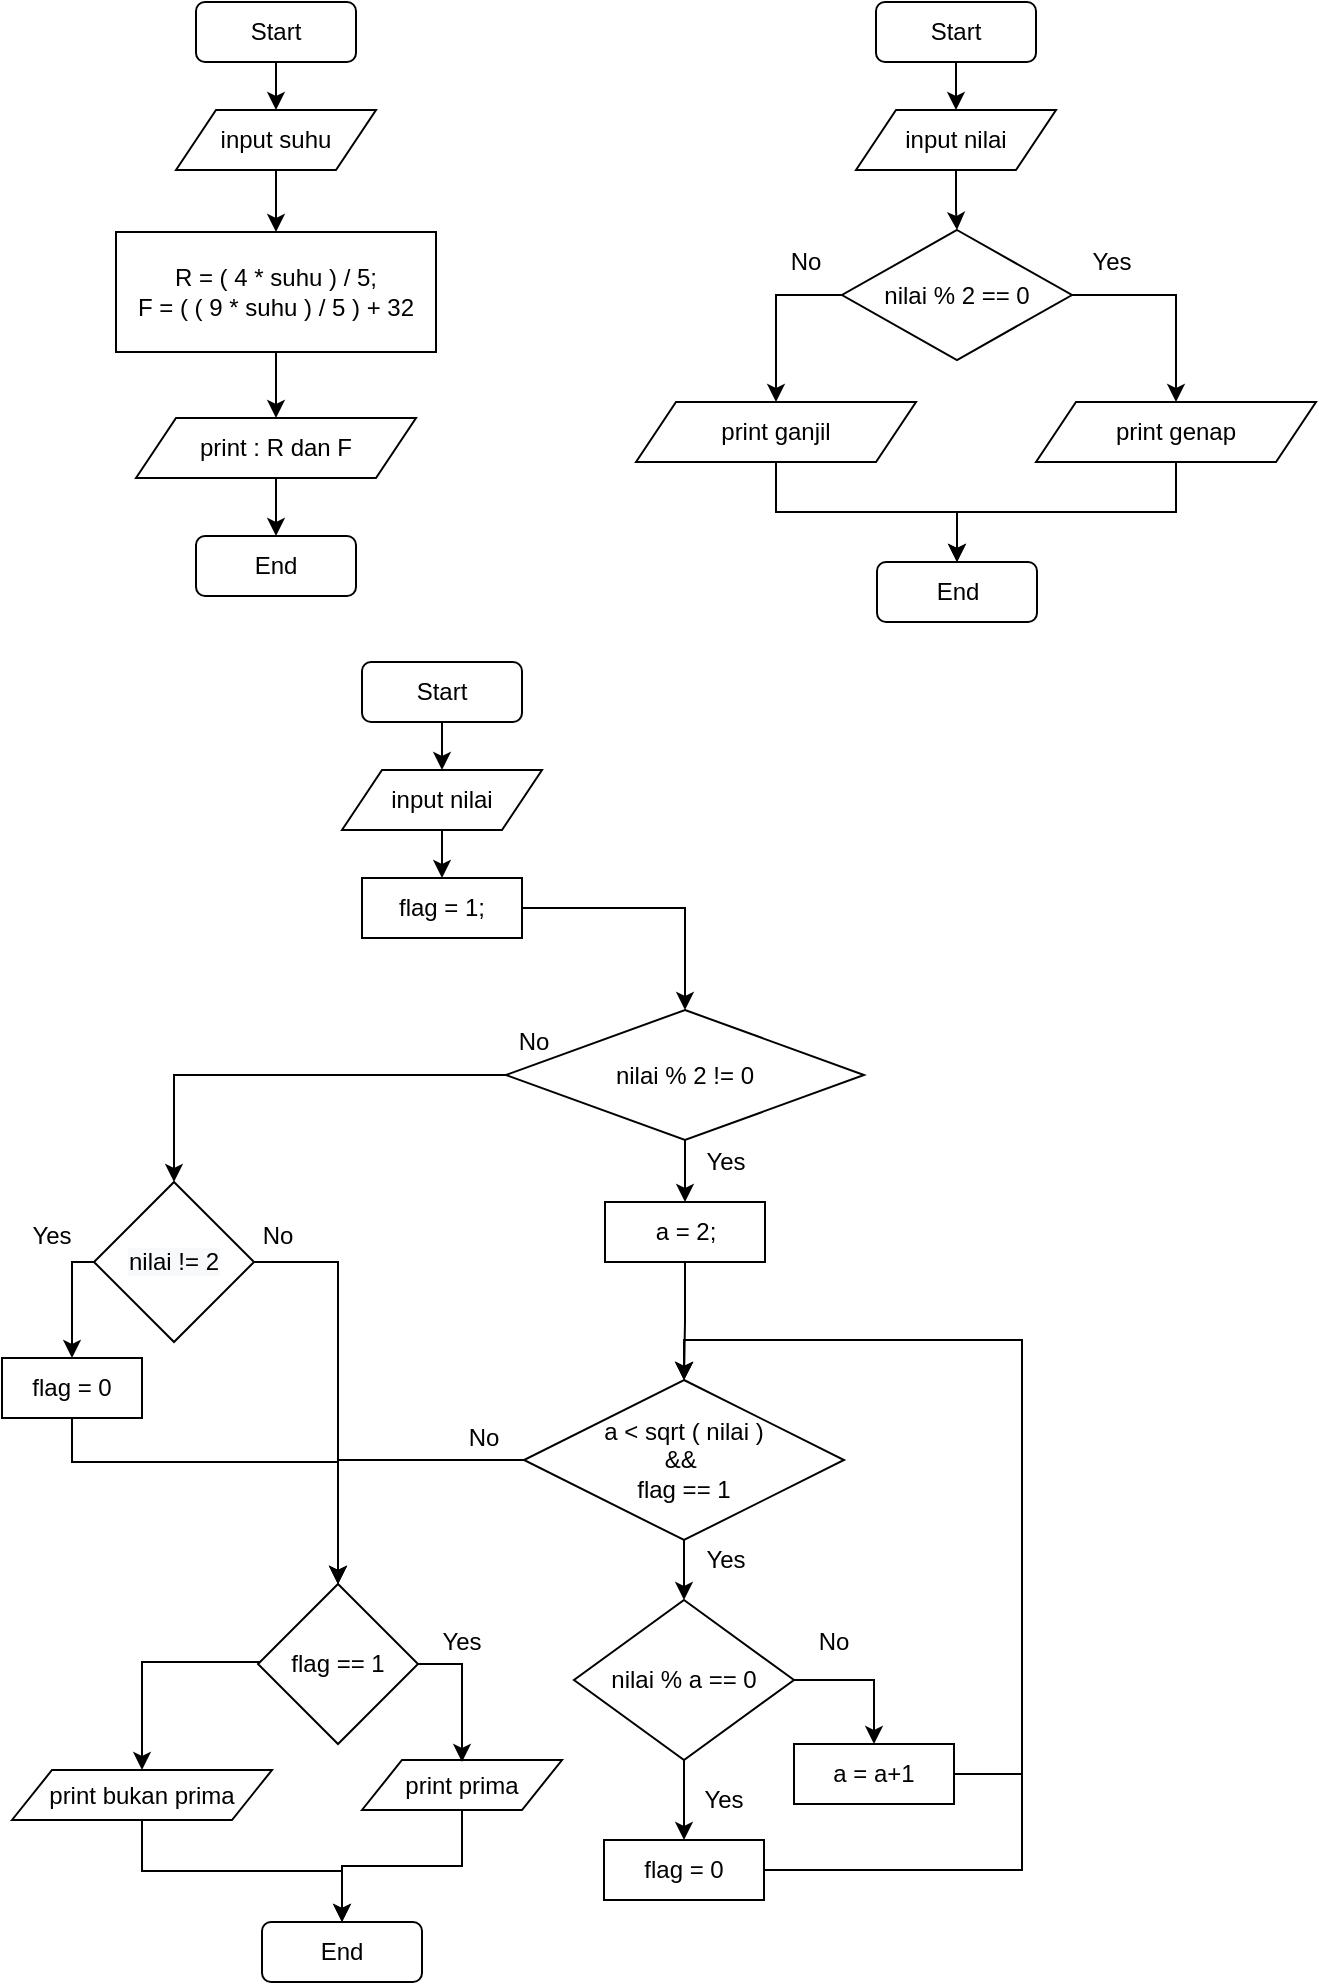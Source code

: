 <mxfile type="device" version="13.5.9"><diagram id="fEl5Ji9NnOsMwzPxwpI4" name="Page-1"><mxGraphModel grid="1" dx="868" dy="480" gridSize="10" guides="1" tooltips="1" connect="1" arrows="1" fold="1" page="1" pageScale="1" pageWidth="850" pageHeight="1100" math="0" shadow="0"><root><mxCell id="0"/><mxCell id="1" parent="0"/><mxCell id="oVxuJ3jtW49xABmfeAW8-8" parent="1" style="edgeStyle=orthogonalEdgeStyle;rounded=0;orthogonalLoop=1;jettySize=auto;html=1;entryX=0.5;entryY=0;entryDx=0;entryDy=0;" edge="1" source="oVxuJ3jtW49xABmfeAW8-1" target="oVxuJ3jtW49xABmfeAW8-3"><mxGeometry as="geometry" relative="1"/></mxCell><mxCell id="oVxuJ3jtW49xABmfeAW8-1" value="Start" parent="1" style="rounded=1;whiteSpace=wrap;html=1;" vertex="1"><mxGeometry as="geometry" x="120" y="10" width="80" height="30"/></mxCell><mxCell id="oVxuJ3jtW49xABmfeAW8-2" value="End" parent="1" style="rounded=1;whiteSpace=wrap;html=1;" vertex="1"><mxGeometry as="geometry" x="120" y="277" width="80" height="30"/></mxCell><mxCell id="oVxuJ3jtW49xABmfeAW8-9" parent="1" style="edgeStyle=orthogonalEdgeStyle;rounded=0;orthogonalLoop=1;jettySize=auto;html=1;entryX=0.5;entryY=0;entryDx=0;entryDy=0;" edge="1" source="oVxuJ3jtW49xABmfeAW8-3" target="oVxuJ3jtW49xABmfeAW8-5"><mxGeometry as="geometry" relative="1"/></mxCell><mxCell id="oVxuJ3jtW49xABmfeAW8-3" value="input suhu" parent="1" style="shape=parallelogram;perimeter=parallelogramPerimeter;whiteSpace=wrap;html=1;fixedSize=1;" vertex="1"><mxGeometry as="geometry" x="110" y="64" width="100" height="30"/></mxCell><mxCell id="oVxuJ3jtW49xABmfeAW8-10" parent="1" style="edgeStyle=orthogonalEdgeStyle;rounded=0;orthogonalLoop=1;jettySize=auto;html=1;entryX=0.5;entryY=0;entryDx=0;entryDy=0;" edge="1" source="oVxuJ3jtW49xABmfeAW8-5" target="oVxuJ3jtW49xABmfeAW8-6"><mxGeometry as="geometry" relative="1"/></mxCell><mxCell id="oVxuJ3jtW49xABmfeAW8-5" value="R = ( 4 * suhu ) / 5;&lt;br&gt;F = ( ( 9 * suhu ) / 5 ) + 32" parent="1" style="rounded=0;whiteSpace=wrap;html=1;" vertex="1"><mxGeometry as="geometry" x="80" y="125" width="160" height="60"/></mxCell><mxCell id="oVxuJ3jtW49xABmfeAW8-11" parent="1" style="edgeStyle=orthogonalEdgeStyle;rounded=0;orthogonalLoop=1;jettySize=auto;html=1;entryX=0.5;entryY=0;entryDx=0;entryDy=0;" edge="1" source="oVxuJ3jtW49xABmfeAW8-6" target="oVxuJ3jtW49xABmfeAW8-2"><mxGeometry as="geometry" relative="1"/></mxCell><mxCell id="oVxuJ3jtW49xABmfeAW8-6" value="print : R dan F" parent="1" style="shape=parallelogram;perimeter=parallelogramPerimeter;whiteSpace=wrap;html=1;fixedSize=1;" vertex="1"><mxGeometry as="geometry" x="90" y="218" width="140" height="30"/></mxCell><mxCell id="oVxuJ3jtW49xABmfeAW8-12" parent="1" style="edgeStyle=orthogonalEdgeStyle;rounded=0;orthogonalLoop=1;jettySize=auto;html=1;entryX=0.5;entryY=0;entryDx=0;entryDy=0;" edge="1" source="oVxuJ3jtW49xABmfeAW8-13" target="oVxuJ3jtW49xABmfeAW8-16"><mxGeometry as="geometry" relative="1"/></mxCell><mxCell id="oVxuJ3jtW49xABmfeAW8-13" value="Start" parent="1" style="rounded=1;whiteSpace=wrap;html=1;" vertex="1"><mxGeometry as="geometry" x="460" y="10" width="80" height="30"/></mxCell><mxCell id="oVxuJ3jtW49xABmfeAW8-14" value="End" parent="1" style="rounded=1;whiteSpace=wrap;html=1;" vertex="1"><mxGeometry as="geometry" x="460.5" y="290" width="80" height="30"/></mxCell><mxCell id="oVxuJ3jtW49xABmfeAW8-25" parent="1" style="edgeStyle=orthogonalEdgeStyle;rounded=0;orthogonalLoop=1;jettySize=auto;html=1;entryX=0.5;entryY=0;entryDx=0;entryDy=0;" edge="1" source="oVxuJ3jtW49xABmfeAW8-16" target="oVxuJ3jtW49xABmfeAW8-21"><mxGeometry as="geometry" relative="1"/></mxCell><mxCell id="oVxuJ3jtW49xABmfeAW8-16" value="input nilai" parent="1" style="shape=parallelogram;perimeter=parallelogramPerimeter;whiteSpace=wrap;html=1;fixedSize=1;" vertex="1"><mxGeometry as="geometry" x="450" y="64" width="100" height="30"/></mxCell><mxCell id="oVxuJ3jtW49xABmfeAW8-29" parent="1" style="edgeStyle=orthogonalEdgeStyle;rounded=0;orthogonalLoop=1;jettySize=auto;html=1;entryX=0.5;entryY=0;entryDx=0;entryDy=0;" edge="1" source="oVxuJ3jtW49xABmfeAW8-20" target="oVxuJ3jtW49xABmfeAW8-14"><mxGeometry as="geometry" relative="1"/></mxCell><mxCell id="oVxuJ3jtW49xABmfeAW8-20" value="print ganjil" parent="1" style="shape=parallelogram;perimeter=parallelogramPerimeter;whiteSpace=wrap;html=1;fixedSize=1;" vertex="1"><mxGeometry as="geometry" x="340" y="210" width="140" height="30"/></mxCell><mxCell id="oVxuJ3jtW49xABmfeAW8-27" parent="1" style="edgeStyle=orthogonalEdgeStyle;rounded=0;orthogonalLoop=1;jettySize=auto;html=1;entryX=0.5;entryY=0;entryDx=0;entryDy=0;" edge="1" source="oVxuJ3jtW49xABmfeAW8-21" target="oVxuJ3jtW49xABmfeAW8-24"><mxGeometry as="geometry" relative="1"><Array as="points"><mxPoint x="610" y="157"/></Array></mxGeometry></mxCell><mxCell id="oVxuJ3jtW49xABmfeAW8-28" parent="1" style="edgeStyle=orthogonalEdgeStyle;rounded=0;orthogonalLoop=1;jettySize=auto;html=1;" edge="1" source="oVxuJ3jtW49xABmfeAW8-21" target="oVxuJ3jtW49xABmfeAW8-20"><mxGeometry as="geometry" relative="1"><Array as="points"><mxPoint x="410" y="157"/></Array></mxGeometry></mxCell><mxCell id="oVxuJ3jtW49xABmfeAW8-21" value="nilai % 2 == 0" parent="1" style="rhombus;whiteSpace=wrap;html=1;" vertex="1"><mxGeometry as="geometry" x="443" y="124" width="115" height="65"/></mxCell><mxCell id="oVxuJ3jtW49xABmfeAW8-30" parent="1" style="edgeStyle=orthogonalEdgeStyle;rounded=0;orthogonalLoop=1;jettySize=auto;html=1;entryX=0.5;entryY=0;entryDx=0;entryDy=0;" edge="1" source="oVxuJ3jtW49xABmfeAW8-24" target="oVxuJ3jtW49xABmfeAW8-14"><mxGeometry as="geometry" relative="1"/></mxCell><mxCell id="oVxuJ3jtW49xABmfeAW8-24" value="print genap" parent="1" style="shape=parallelogram;perimeter=parallelogramPerimeter;whiteSpace=wrap;html=1;fixedSize=1;" vertex="1"><mxGeometry as="geometry" x="540" y="210" width="140" height="30"/></mxCell><mxCell id="oVxuJ3jtW49xABmfeAW8-31" value="Yes" parent="1" style="text;html=1;strokeColor=none;fillColor=none;align=center;verticalAlign=middle;whiteSpace=wrap;rounded=0;" vertex="1"><mxGeometry as="geometry" x="558" y="130" width="40" height="20"/></mxCell><mxCell id="oVxuJ3jtW49xABmfeAW8-32" value="No" parent="1" style="text;html=1;strokeColor=none;fillColor=none;align=center;verticalAlign=middle;whiteSpace=wrap;rounded=0;" vertex="1"><mxGeometry as="geometry" x="405" y="130" width="40" height="20"/></mxCell><mxCell id="oVxuJ3jtW49xABmfeAW8-33" parent="1" style="edgeStyle=orthogonalEdgeStyle;rounded=0;orthogonalLoop=1;jettySize=auto;html=1;entryX=0.5;entryY=0;entryDx=0;entryDy=0;" edge="1" source="oVxuJ3jtW49xABmfeAW8-34" target="oVxuJ3jtW49xABmfeAW8-37"><mxGeometry as="geometry" relative="1"/></mxCell><mxCell id="oVxuJ3jtW49xABmfeAW8-34" value="Start" parent="1" style="rounded=1;whiteSpace=wrap;html=1;" vertex="1"><mxGeometry as="geometry" x="203" y="340" width="80" height="30"/></mxCell><mxCell id="oVxuJ3jtW49xABmfeAW8-35" value="End" parent="1" style="rounded=1;whiteSpace=wrap;html=1;" vertex="1"><mxGeometry as="geometry" x="153" y="970" width="80" height="30"/></mxCell><mxCell id="oVxuJ3jtW49xABmfeAW8-89" parent="1" style="edgeStyle=orthogonalEdgeStyle;rounded=0;orthogonalLoop=1;jettySize=auto;html=1;" edge="1" source="oVxuJ3jtW49xABmfeAW8-37" target="oVxuJ3jtW49xABmfeAW8-88"><mxGeometry as="geometry" relative="1"/></mxCell><mxCell id="oVxuJ3jtW49xABmfeAW8-37" value="input nilai" parent="1" style="shape=parallelogram;perimeter=parallelogramPerimeter;whiteSpace=wrap;html=1;fixedSize=1;" vertex="1"><mxGeometry as="geometry" x="193" y="394" width="100" height="30"/></mxCell><mxCell id="oVxuJ3jtW49xABmfeAW8-52" parent="1" style="edgeStyle=orthogonalEdgeStyle;rounded=0;orthogonalLoop=1;jettySize=auto;html=1;entryX=0.5;entryY=0;entryDx=0;entryDy=0;" edge="1" source="oVxuJ3jtW49xABmfeAW8-42" target="oVxuJ3jtW49xABmfeAW8-47"><mxGeometry as="geometry" relative="1"/></mxCell><mxCell id="oVxuJ3jtW49xABmfeAW8-54" parent="1" style="edgeStyle=orthogonalEdgeStyle;rounded=0;orthogonalLoop=1;jettySize=auto;html=1;entryX=0.5;entryY=0;entryDx=0;entryDy=0;" edge="1" source="oVxuJ3jtW49xABmfeAW8-42" target="oVxuJ3jtW49xABmfeAW8-53"><mxGeometry as="geometry" relative="1"/></mxCell><mxCell id="oVxuJ3jtW49xABmfeAW8-42" value="nilai % 2 != 0" parent="1" style="rhombus;whiteSpace=wrap;html=1;" vertex="1"><mxGeometry as="geometry" x="275" y="514" width="179" height="65"/></mxCell><mxCell id="oVxuJ3jtW49xABmfeAW8-45" value="Yes" parent="1" style="text;html=1;strokeColor=none;fillColor=none;align=center;verticalAlign=middle;whiteSpace=wrap;rounded=0;" vertex="1"><mxGeometry as="geometry" x="28" y="617" width="40" height="20"/></mxCell><mxCell id="oVxuJ3jtW49xABmfeAW8-46" value="No" parent="1" style="text;html=1;strokeColor=none;fillColor=none;align=center;verticalAlign=middle;whiteSpace=wrap;rounded=0;" vertex="1"><mxGeometry as="geometry" x="269" y="520" width="40" height="20"/></mxCell><mxCell id="oVxuJ3jtW49xABmfeAW8-72" parent="1" style="edgeStyle=orthogonalEdgeStyle;rounded=0;orthogonalLoop=1;jettySize=auto;html=1;entryX=0.5;entryY=0;entryDx=0;entryDy=0;" edge="1" source="oVxuJ3jtW49xABmfeAW8-47" target="oVxuJ3jtW49xABmfeAW8-74"><mxGeometry as="geometry" relative="1"><mxPoint as="targetPoint" x="168" y="688"/><Array as="points"><mxPoint x="191" y="640"/></Array></mxGeometry></mxCell><mxCell id="oVxuJ3jtW49xABmfeAW8-73" parent="1" style="edgeStyle=orthogonalEdgeStyle;rounded=0;orthogonalLoop=1;jettySize=auto;html=1;" edge="1" source="oVxuJ3jtW49xABmfeAW8-47" target="oVxuJ3jtW49xABmfeAW8-70"><mxGeometry as="geometry" relative="1"><Array as="points"><mxPoint x="58" y="640"/></Array></mxGeometry></mxCell><mxCell id="oVxuJ3jtW49xABmfeAW8-47" value="&lt;span style=&quot;font: 12px / 1.2 &amp;#34;helvetica&amp;#34; ; text-align: center ; color: rgb(0 , 0 , 0) ; text-transform: none ; text-indent: 0px ; letter-spacing: normal ; text-decoration: none ; word-spacing: 0px ; display: inline ; float: none ; overflow-wrap: normal ; background-color: rgb(248 , 249 , 250)&quot;&gt;nilai != 2&lt;/span&gt;" parent="1" style="rhombus;whiteSpace=wrap;html=1;" vertex="1"><mxGeometry as="geometry" x="69" y="600" width="80" height="80"/></mxCell><mxCell id="oVxuJ3jtW49xABmfeAW8-83" parent="1" style="edgeStyle=orthogonalEdgeStyle;rounded=0;orthogonalLoop=1;jettySize=auto;html=1;" edge="1" source="oVxuJ3jtW49xABmfeAW8-48" target="oVxuJ3jtW49xABmfeAW8-35"><mxGeometry as="geometry" relative="1"><Array as="points"><mxPoint x="253" y="942"/><mxPoint x="193" y="942"/></Array></mxGeometry></mxCell><mxCell id="oVxuJ3jtW49xABmfeAW8-48" value="print prima" parent="1" style="shape=parallelogram;perimeter=parallelogramPerimeter;whiteSpace=wrap;html=1;fixedSize=1;" vertex="1"><mxGeometry as="geometry" x="203" y="889" width="100" height="25"/></mxCell><mxCell id="oVxuJ3jtW49xABmfeAW8-57" parent="1" style="edgeStyle=orthogonalEdgeStyle;rounded=0;orthogonalLoop=1;jettySize=auto;html=1;" edge="1" source="oVxuJ3jtW49xABmfeAW8-53" target="oVxuJ3jtW49xABmfeAW8-55"><mxGeometry as="geometry" relative="1"/></mxCell><mxCell id="oVxuJ3jtW49xABmfeAW8-53" value="a = 2;" parent="1" style="rounded=0;whiteSpace=wrap;html=1;" vertex="1"><mxGeometry as="geometry" x="324.5" y="610" width="80" height="30"/></mxCell><mxCell id="oVxuJ3jtW49xABmfeAW8-60" parent="1" style="edgeStyle=orthogonalEdgeStyle;rounded=0;orthogonalLoop=1;jettySize=auto;html=1;entryX=0.5;entryY=0;entryDx=0;entryDy=0;" edge="1" source="oVxuJ3jtW49xABmfeAW8-55" target="oVxuJ3jtW49xABmfeAW8-58"><mxGeometry as="geometry" relative="1"/></mxCell><mxCell id="oVxuJ3jtW49xABmfeAW8-75" parent="1" style="edgeStyle=orthogonalEdgeStyle;rounded=0;orthogonalLoop=1;jettySize=auto;html=1;" edge="1" source="oVxuJ3jtW49xABmfeAW8-55" target="oVxuJ3jtW49xABmfeAW8-74"><mxGeometry as="geometry" relative="1"/></mxCell><mxCell id="oVxuJ3jtW49xABmfeAW8-55" value="a &amp;lt; sqrt ( nilai )&lt;br&gt;&amp;amp;&amp;amp;&amp;nbsp;&lt;br&gt;flag == 1" parent="1" style="rhombus;whiteSpace=wrap;html=1;" vertex="1"><mxGeometry as="geometry" x="284" y="699" width="160" height="80"/></mxCell><mxCell id="oVxuJ3jtW49xABmfeAW8-61" parent="1" style="edgeStyle=orthogonalEdgeStyle;rounded=0;orthogonalLoop=1;jettySize=auto;html=1;" edge="1" source="oVxuJ3jtW49xABmfeAW8-58" target="oVxuJ3jtW49xABmfeAW8-59"><mxGeometry as="geometry" relative="1"/></mxCell><mxCell id="oVxuJ3jtW49xABmfeAW8-92" parent="1" style="edgeStyle=orthogonalEdgeStyle;rounded=0;orthogonalLoop=1;jettySize=auto;html=1;" edge="1" source="oVxuJ3jtW49xABmfeAW8-58" target="oVxuJ3jtW49xABmfeAW8-91"><mxGeometry as="geometry" relative="1"><Array as="points"><mxPoint x="459" y="849"/></Array></mxGeometry></mxCell><mxCell id="oVxuJ3jtW49xABmfeAW8-58" value="nilai % a == 0" parent="1" style="rhombus;whiteSpace=wrap;html=1;" vertex="1"><mxGeometry as="geometry" x="309" y="809" width="110" height="80"/></mxCell><mxCell id="oVxuJ3jtW49xABmfeAW8-63" parent="1" style="edgeStyle=orthogonalEdgeStyle;rounded=0;orthogonalLoop=1;jettySize=auto;html=1;entryX=0.5;entryY=0;entryDx=0;entryDy=0;" edge="1" source="oVxuJ3jtW49xABmfeAW8-59" target="oVxuJ3jtW49xABmfeAW8-55"><mxGeometry as="geometry" relative="1"><Array as="points"><mxPoint x="533" y="944"/><mxPoint x="533" y="679"/><mxPoint x="364" y="679"/></Array></mxGeometry></mxCell><mxCell id="oVxuJ3jtW49xABmfeAW8-59" value="flag = 0" parent="1" style="rounded=0;whiteSpace=wrap;html=1;" vertex="1"><mxGeometry as="geometry" x="324" y="929" width="80" height="30"/></mxCell><mxCell id="oVxuJ3jtW49xABmfeAW8-64" value="Yes" parent="1" style="text;html=1;strokeColor=none;fillColor=none;align=center;verticalAlign=middle;whiteSpace=wrap;rounded=0;" vertex="1"><mxGeometry as="geometry" x="364.5" y="580" width="40" height="20"/></mxCell><mxCell id="oVxuJ3jtW49xABmfeAW8-65" value="Yes" parent="1" style="text;html=1;strokeColor=none;fillColor=none;align=center;verticalAlign=middle;whiteSpace=wrap;rounded=0;" vertex="1"><mxGeometry as="geometry" x="364.5" y="779" width="40" height="20"/></mxCell><mxCell id="oVxuJ3jtW49xABmfeAW8-66" value="Yes" parent="1" style="text;html=1;strokeColor=none;fillColor=none;align=center;verticalAlign=middle;whiteSpace=wrap;rounded=0;" vertex="1"><mxGeometry as="geometry" x="364" y="899" width="40" height="20"/></mxCell><mxCell id="oVxuJ3jtW49xABmfeAW8-67" value="No" parent="1" style="text;html=1;strokeColor=none;fillColor=none;align=center;verticalAlign=middle;whiteSpace=wrap;rounded=0;" vertex="1"><mxGeometry as="geometry" x="419" y="820" width="40" height="20"/></mxCell><mxCell id="oVxuJ3jtW49xABmfeAW8-85" parent="1" style="edgeStyle=orthogonalEdgeStyle;rounded=0;orthogonalLoop=1;jettySize=auto;html=1;entryX=0.5;entryY=0;entryDx=0;entryDy=0;" edge="1" source="oVxuJ3jtW49xABmfeAW8-68" target="oVxuJ3jtW49xABmfeAW8-35"><mxGeometry as="geometry" relative="1"/></mxCell><mxCell id="oVxuJ3jtW49xABmfeAW8-68" value="print bukan prima" parent="1" style="shape=parallelogram;perimeter=parallelogramPerimeter;whiteSpace=wrap;html=1;fixedSize=1;" vertex="1"><mxGeometry as="geometry" x="28" y="894" width="130" height="25"/></mxCell><mxCell id="oVxuJ3jtW49xABmfeAW8-79" parent="1" style="edgeStyle=orthogonalEdgeStyle;rounded=0;orthogonalLoop=1;jettySize=auto;html=1;" edge="1" source="oVxuJ3jtW49xABmfeAW8-70" target="oVxuJ3jtW49xABmfeAW8-74"><mxGeometry as="geometry" relative="1"><Array as="points"><mxPoint x="58" y="740"/><mxPoint x="191" y="740"/></Array></mxGeometry></mxCell><mxCell id="oVxuJ3jtW49xABmfeAW8-70" value="flag = 0" parent="1" style="rounded=0;whiteSpace=wrap;html=1;" vertex="1"><mxGeometry as="geometry" x="23" y="688" width="70" height="30"/></mxCell><mxCell id="oVxuJ3jtW49xABmfeAW8-71" value="No" parent="1" style="text;html=1;strokeColor=none;fillColor=none;align=center;verticalAlign=middle;whiteSpace=wrap;rounded=0;" vertex="1"><mxGeometry as="geometry" x="141" y="617" width="40" height="20"/></mxCell><mxCell id="oVxuJ3jtW49xABmfeAW8-80" parent="1" style="edgeStyle=orthogonalEdgeStyle;rounded=0;orthogonalLoop=1;jettySize=auto;html=1;" edge="1" source="oVxuJ3jtW49xABmfeAW8-74"><mxGeometry as="geometry" relative="1"><mxPoint as="targetPoint" x="253" y="890"/><Array as="points"><mxPoint x="253" y="841"/></Array></mxGeometry></mxCell><mxCell id="oVxuJ3jtW49xABmfeAW8-81" parent="1" style="edgeStyle=orthogonalEdgeStyle;rounded=0;orthogonalLoop=1;jettySize=auto;html=1;" edge="1" source="oVxuJ3jtW49xABmfeAW8-74" target="oVxuJ3jtW49xABmfeAW8-68"><mxGeometry as="geometry" relative="1"><Array as="points"><mxPoint x="93" y="840"/></Array></mxGeometry></mxCell><mxCell id="oVxuJ3jtW49xABmfeAW8-74" value="flag == 1" parent="1" style="rhombus;whiteSpace=wrap;html=1;" vertex="1"><mxGeometry as="geometry" x="151" y="801" width="80" height="80"/></mxCell><mxCell id="oVxuJ3jtW49xABmfeAW8-86" value="Yes" parent="1" style="text;html=1;strokeColor=none;fillColor=none;align=center;verticalAlign=middle;whiteSpace=wrap;rounded=0;" vertex="1"><mxGeometry as="geometry" x="233" y="820" width="40" height="20"/></mxCell><mxCell id="oVxuJ3jtW49xABmfeAW8-90" parent="1" style="edgeStyle=orthogonalEdgeStyle;rounded=0;orthogonalLoop=1;jettySize=auto;html=1;entryX=0.5;entryY=0;entryDx=0;entryDy=0;" edge="1" source="oVxuJ3jtW49xABmfeAW8-88" target="oVxuJ3jtW49xABmfeAW8-42"><mxGeometry as="geometry" relative="1"><Array as="points"><mxPoint x="365" y="463"/></Array></mxGeometry></mxCell><mxCell id="oVxuJ3jtW49xABmfeAW8-88" value="flag = 1;" parent="1" style="rounded=0;whiteSpace=wrap;html=1;" vertex="1"><mxGeometry as="geometry" x="203" y="448" width="80" height="30"/></mxCell><mxCell id="oVxuJ3jtW49xABmfeAW8-93" parent="1" style="edgeStyle=orthogonalEdgeStyle;rounded=0;orthogonalLoop=1;jettySize=auto;html=1;entryX=0.5;entryY=0;entryDx=0;entryDy=0;" edge="1" source="oVxuJ3jtW49xABmfeAW8-91" target="oVxuJ3jtW49xABmfeAW8-55"><mxGeometry as="geometry" relative="1"><Array as="points"><mxPoint x="533" y="896"/><mxPoint x="533" y="679"/><mxPoint x="364" y="679"/></Array></mxGeometry></mxCell><mxCell id="oVxuJ3jtW49xABmfeAW8-91" value="a = a+1" parent="1" style="rounded=0;whiteSpace=wrap;html=1;" vertex="1"><mxGeometry as="geometry" x="419" y="881" width="80" height="30"/></mxCell><mxCell id="oVxuJ3jtW49xABmfeAW8-94" value="No" parent="1" style="text;html=1;strokeColor=none;fillColor=none;align=center;verticalAlign=middle;whiteSpace=wrap;rounded=0;" vertex="1"><mxGeometry as="geometry" x="244" y="718" width="40" height="20"/></mxCell></root></mxGraphModel></diagram></mxfile>